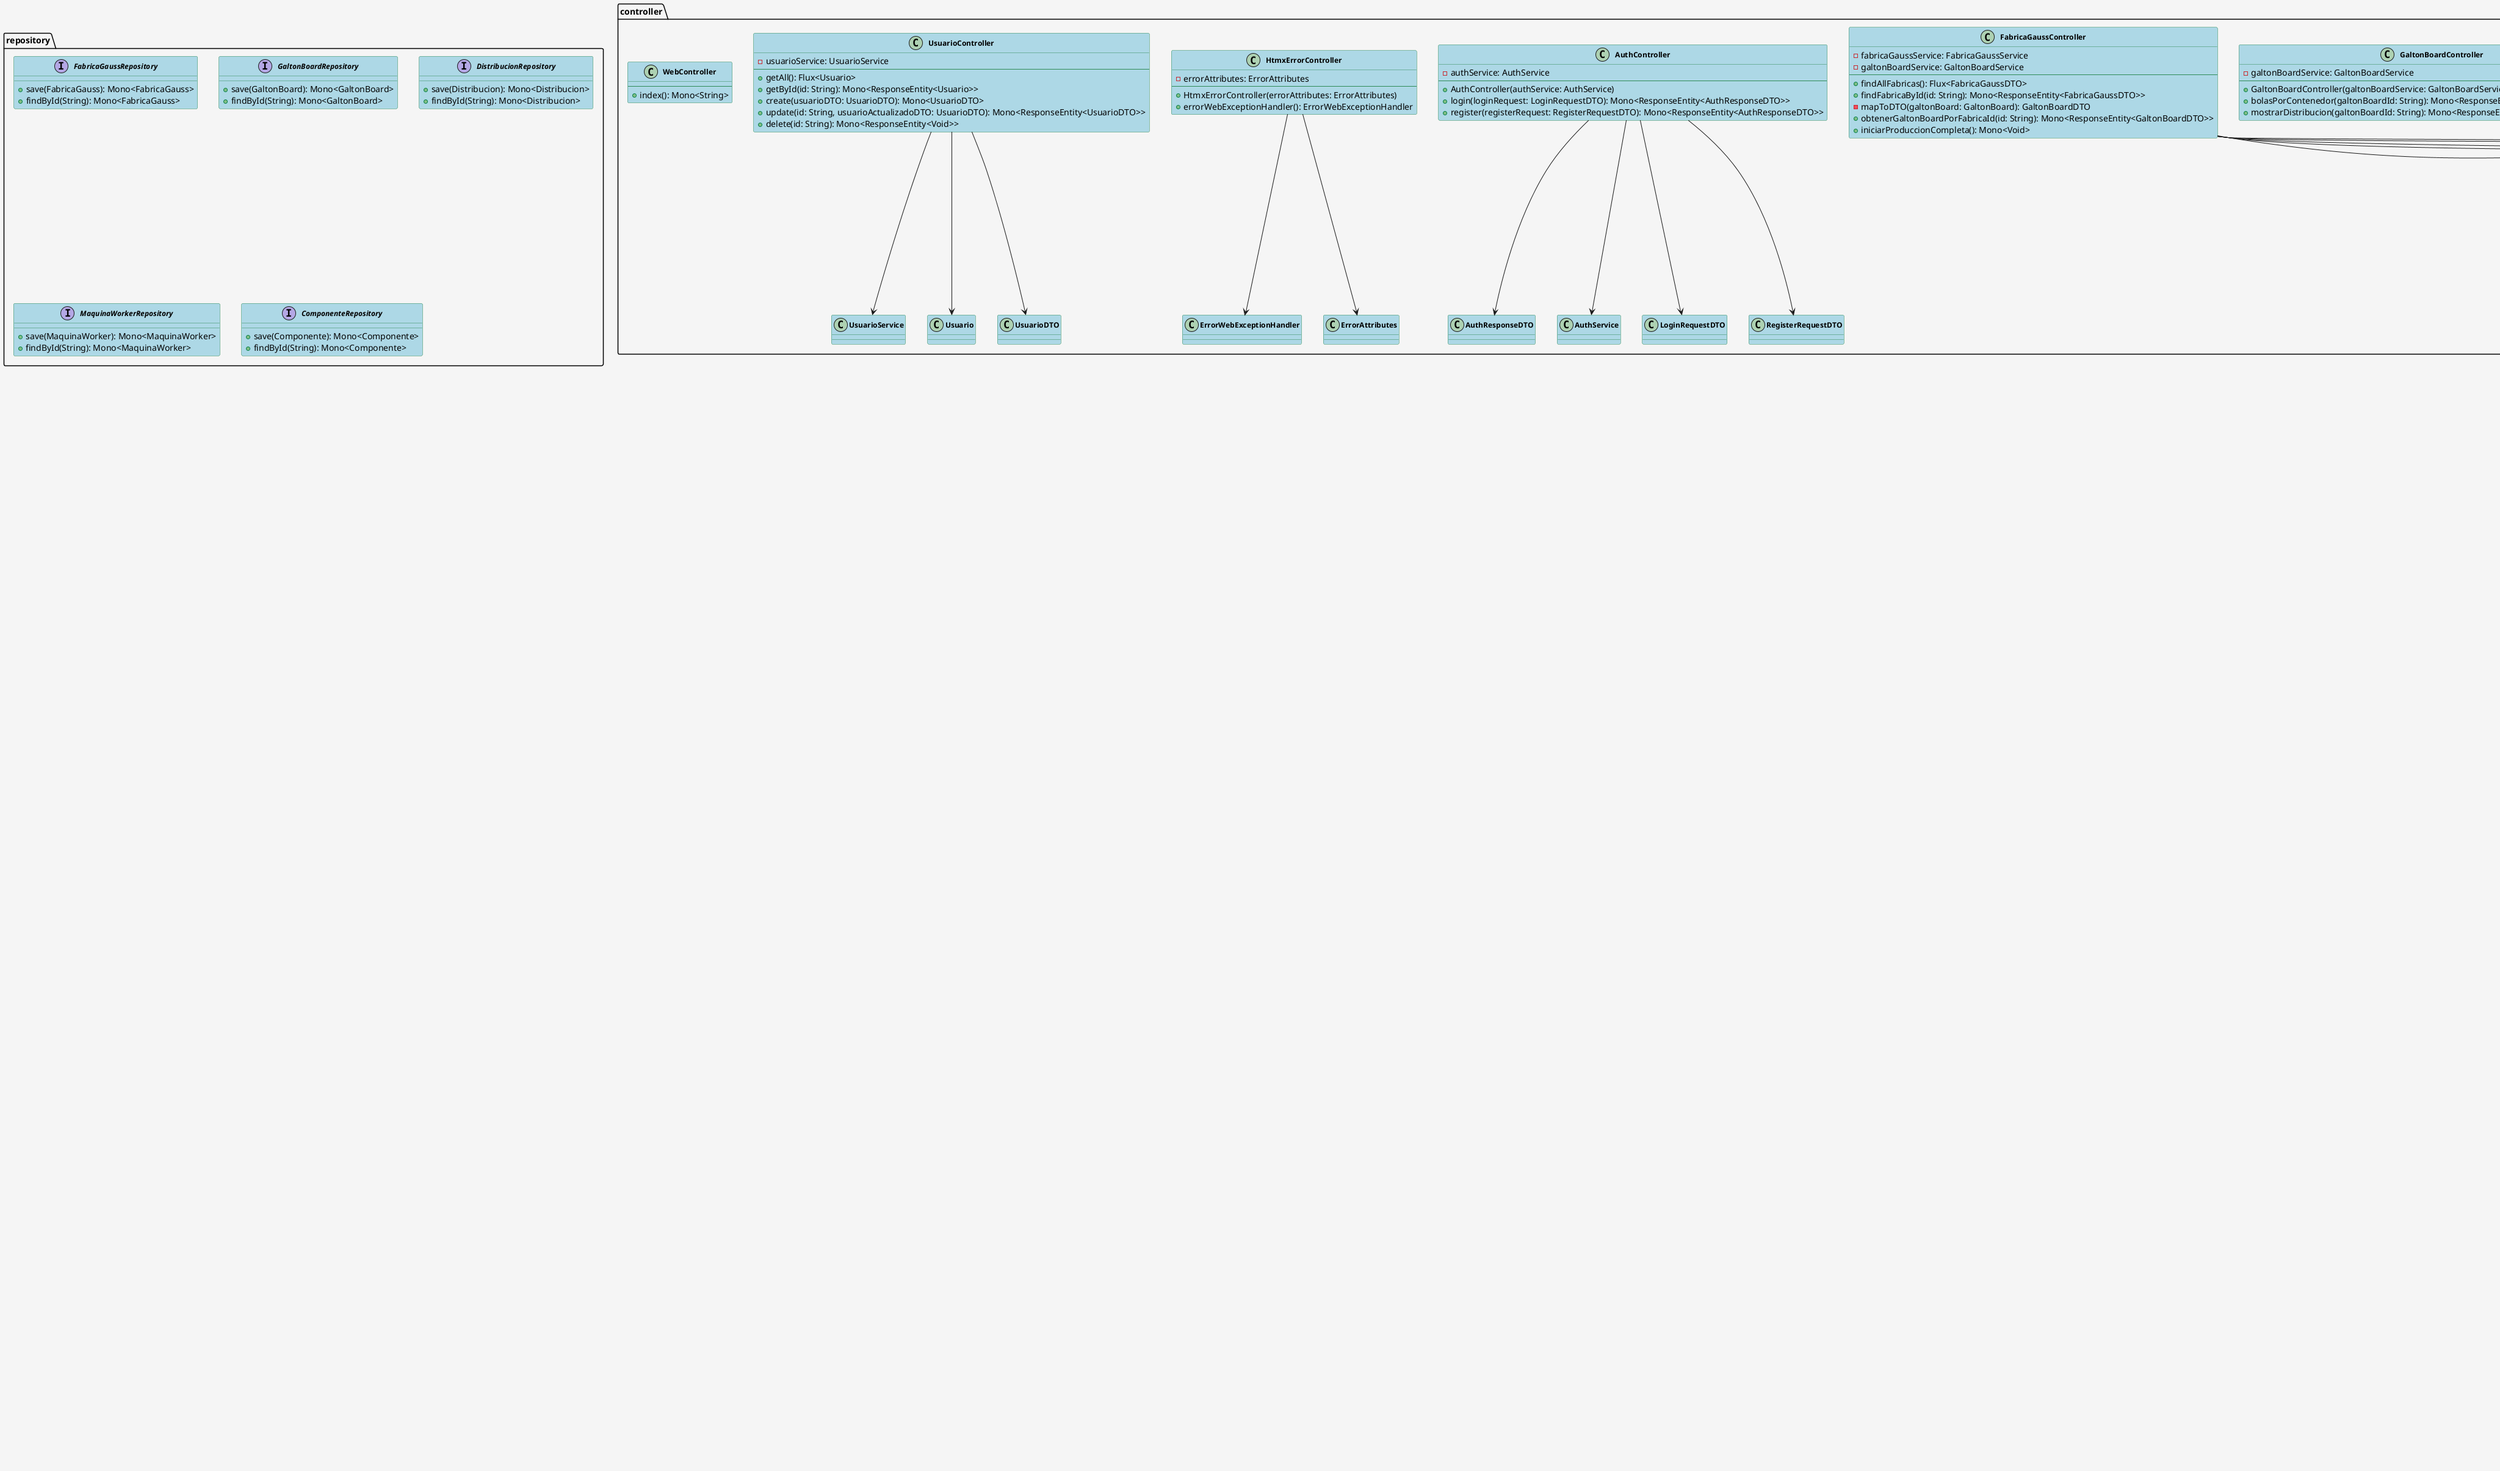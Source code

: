 @startuml
!define RECTANGLE class
skinparam backgroundColor #F5F5F5
skinparam shadowing false
skinparam class {
    BackgroundColor #ADD8E6
    BorderColor #2E8B57
    FontSize 12
    FontStyle bold
}
skinparam arrow {
    FontSize 11
}

' === PAQUETE DOMAIN ===
package domain {
    class FabricaGauss {
        + Integer id
        + String nombre
        + OffsetDateTime dateCreated
        + iniciarProduccion(): Mono<Void>
        + detenerSimulacion(): Mono<Void>
    }

    class GaltonBoard {
        + Integer id
        + int numBolas
        + int numContenedores
        + String estado
        + Distribucion distribucion
        + simularCaidaDeBolas(): Mono<Void>
    }

    class Distribucion {
        + Integer id
        + Map<String, Integer> datos
        + int numBolas
        + int numContenedores
        + agregarBola(int contenedorId): Mono<Void>
        + obtenerDistribucion(): Mono<Map<String, Integer>>
    }

    class GaltonBoardStatus {
        + Integer id
        + String estado
        + Map<String, Integer> distribucionActual
    }

    class Maquina {
        + Integer id
        + String tipo
        + int numeroComponentesRequeridos
        + List<Componente> componentes
        + Map<String, Integer> distribucion
        + String estado
        + GaltonBoard galtonBoard
        + ensamblarMaquina(): Mono<Void>
    }

    class MaquinaDistribucionNormal {
        + double media
        + double desviacionEstandar
        + int maximoValor
    }

    Maquina <|-- MaquinaDistribucionNormal

    class Componente {
        + Integer id
        + String tipo
        + double valorCalculado
        + registrarValor(double valor): Mono<Void>
    }

    class ComponenteWorker {
        + Integer id
        + Componente componente
        + MaquinaWorker maquinaWorker
        + GaltonBoard galtonBoard
        + boolean trabajoCompletado
        + run(): Mono<Void>
        + calcularValor(): Mono<Double>
    }

    class MaquinaWorker {
        + Integer id
        + List<ComponenteWorker> componenteWorkers
        + Maquina maquina
        + ExecutorService executor
        + run(): Mono<Void>
    }

    FabricaGauss "1" --> "1..*" GaltonBoard
    GaltonBoard "1" --> "1" Distribucion
    GaltonBoard "1" --> "1" GaltonBoardStatus
    FabricaGauss "1" --> "1..*" Maquina
    Maquina "1" --> "1..*" Componente
    Maquina "1" --> "1..*" MaquinaWorker
    MaquinaWorker "1" --> "1..*" ComponenteWorker
    Maquina "1" --> "1" GaltonBoard
}

' === PAQUETE SERVICE ===
package service {

    class FabricaGaussService {

      - MaquinaRepository maquinaRepository
      - ComponenteRepository componenteRepository
      - FabricaGaussRepository fabricaGaussRepository
      - MaquinaWorkerService maquinaWorkerService
      - RabbitMQService rabbitMQService
      - GaltonBoardService galtonBoardService

      + void iniciarAplicacion()
      + Mono<FabricaGaussDTO> createFabrica(FabricaGaussDTO fabricaGaussDTO)
      + Flux<FabricaGaussDTO> findAllFabricas()
      + Mono<FabricaGaussDTO> findFabricaById(String id)
      + Mono<Void> deleteFabricaById(String id)
      + Mono<FabricaGaussDTO> updateFabrica(String id, FabricaGaussDTO fabricaGaussDTO)
      + Mono<Void> iniciarProduccionCompleta()
      + Mono<Void> verificarEstadoSimulacion()
      + void iniciarListenerProgresoSimulacion()
      + void iniciarListenerAlertas()
      + Mono<Void> actualizarComponentesConDistribucion(String maquinaId, GaltonBoard galtonBoard)
      - Mono<GaltonBoard> obtenerOGenerarGaltonBoard(FabricaGauss fabrica, double media, double desviacionEstandar)
      - FabricaGaussDTO mapToDTO(FabricaGauss fabrica)
      - FabricaGauss mapToEntity(FabricaGaussDTO fabricaGaussDTO)
    }


    class GaltonBoardService {

      -WebClient webClient
      -GaltonBoardRepository galtonBoardRepository
      -RabbitMQService rabbitMQService
      -ExecutorService executorService
      -AtomicBoolean procesandoSimulacion
      -AtomicBoolean distribucionActualizando

      + GaltonBoardService(galtonBoardRepository: GaltonBoardRepository, rabbitMQService: RabbitMQService, webClientBuilder: WebClient.Builder)
      + simularCaidaDeBolas(galtonBoard: GaltonBoard, media: double, desviacionEstandar: double): Mono<Void>
      + obtenerGaltonBoardPorId(id: String): Mono<GaltonBoard>
      + esperarSimulacionCompletada(): Mono<Void>
      + guardarGaltonBoard(galtonBoard: GaltonBoard): Mono<GaltonBoard>
      + mostrarDistribucion(distribucion: Map<String, Integer>): Mono<Map<String, Integer>>
      + actualizarDistribucion(galtonBoard: GaltonBoard, nuevaDistribucion: Map<String, Integer>): Mono<Void>
      + esperarDistribucionActualizada(): Mono<Void>
      + obtenerGaltonBoardPorFabricaId(fabricaId: String): Mono<GaltonBoard>
      + crearGaltonBoardParaFabrica(fabrica: FabricaGauss, media: double, desviacionEstandar: double): Mono<GaltonBoard>
      - enviarNotificacionSimulacionCompleta(galtonBoardId: String, distribucion: Map<String, Integer>): Mono<Void>
      - mapToDTO(galtonBoard: GaltonBoard): GaltonBoardDTO
      - mapToEntity(galtonBoardDTO: GaltonBoardDTO): GaltonBoard
      }


    class MaquinaWorkerService {
        - componenteWorkerRepository: ComponenteWorkerRepository
        - maquinaWorkerRepository: MaquinaWorkerRepository
        - maquinaRepository: MaquinaRepository
        - galtonBoardRepository: GaltonBoardRepository
        - componenteWorkerService: ComponenteWorkerService
        - galtonBoardService: GaltonBoardService
        - fabricaGaussService: FabricaGaussService

        + iniciarTrabajo(maquinasIds: List<String>, galtonBoard: GaltonBoard): Mono<Void>
        + obtenerOCrearMaquinaWorker(maquina: Maquina, galtonBoard: GaltonBoard): Mono<MaquinaWorker>
        + ensamblarMaquina(maquinaWorker: MaquinaWorker): Mono<Void>
        + obtenerComponenteWorkers(componenteWorkerIds: List<String>): Mono<List<ComponenteWorker>>
    }


    class ComponenteWorkerService {
        - componenteRepository: ComponenteRepository
        - rabbitMQService: RabbitMQService
        - galtonBoardService: GaltonBoardService
        - executorService: ExecutorService

        + procesarComponente(componenteWorker: ComponenteWorker, galtonBoard: GaltonBoard): Mono<ComponenteWorker>
        + calcularValor(componenteWorker: ComponenteWorker, galtonBoard: GaltonBoard): Mono<Double>
        + registrarValor(componente: Componente, valor: double): Mono<Void>
        - enviarNotificacionDeCompletado(): Mono<Void>
    }


    class RabbitMQService {
        - rabbitTemplate: RabbitTemplate
        - messageListenerContainer: MessageListenerContainer
        - executorService: ExecutorService
        - messageSink: Sinks.Many<String>

        + enviarMensaje(queue: String, mensaje: String): Mono<Void>
        + recibirMensaje(queue: String): Mono<String>
        + iniciarListener(queueName: String, callback: Consumer<String>): void
        + obtenerMensajesRecibidos(): Flux<String>
        - shutdown(): void
    }


    FabricaGaussService --> FabricaGaussRepository : "Accede a la base de datos para gestionar FabricaGauss"
    FabricaGaussService --> MaquinaRepository : "Gestiona datos de las máquinas asociadas"
    FabricaGaussService --> ComponenteRepository : "Administra componentes de la fábrica"
    FabricaGaussService --> MaquinaWorkerService : "Asigna y coordina trabajo de las máquinas"
    FabricaGaussService --> RabbitMQService : "Envía eventos de la fábrica a RabbitMQ"
    FabricaGaussService --> GaltonBoardService : "Llama a métodos para simular tableros de Galton"
    FabricaGaussService --> FabricaGaussDTO : "Convierte FabricaGauss a DTO"
    FabricaGaussService --> FabricaGauss : "Manipula entidades FabricaGauss"
    FabricaGaussService --> GaltonBoard : "Asocia tableros de Galton a la fábrica"

    GaltonBoardService --> GaltonBoardRepository : "Accede a la base de datos para gestionar tableros"
    GaltonBoardService --> RabbitMQService : "Notifica eventos de simulación a RabbitMQ"
    GaltonBoardService --> GaltonBoard : "Gestiona lógica y estado de tableros"
    GaltonBoardService --> GaltonBoardDTO : "Convierte GaltonBoard a DTO"
    GaltonBoardService --> Distribucion : "Manipula distribuciones de bolas"
    GaltonBoardService --> FabricaGauss : "Asocia tableros con fábricas"
    GaltonBoardService --> WebClient : "Llama a otros servicios para datos de tableros"

    MaquinaWorkerService --> ComponenteWorkerRepository
    MaquinaWorkerService --> MaquinaWorkerRepository
    MaquinaWorkerService --> MaquinaRepository
    MaquinaWorkerService --> GaltonBoardRepository
    MaquinaWorkerService --> ComponenteWorkerService
    MaquinaWorkerService --> GaltonBoardService
    MaquinaWorkerService --> FabricaGaussService
    MaquinaWorkerService ..> Maquina
    MaquinaWorkerService ..> MaquinaWorker
    MaquinaWorkerService ..> ComponenteWorker
    MaquinaWorkerService ..> GaltonBoard

    ComponenteWorkerService --> ComponenteRepository
    ComponenteWorkerService --> RabbitMQService
    ComponenteWorkerService --> GaltonBoardService
    ComponenteWorkerService ..> ComponenteWorker
    ComponenteWorkerService ..> GaltonBoard
    ComponenteWorkerService ..> Componente

    RabbitMQService --> RabbitTemplate
    RabbitMQService --> MessageListenerContainer
    RabbitMQService --> Sinks
    RabbitMQService ..> Flux
    RabbitMQService ..> Mono
}

' === PAQUETE AOP ===
package aop {
    class ErrorHandlingAspect {
        + aroundAllMethods(): void
    }

    class SynchronizationAspect {
        + ensureConsistency(): void
    }

    class PerformanceMonitoringAspect {
        + monitorPerformance(): void
    }

    ErrorHandlingAspect --> service.FabricaGaussService : "Manejo de errores en producción"
    ErrorHandlingAspect --> service.GaltonBoardService : "Manejo de errores en simulación"
    ErrorHandlingAspect --> service.MaquinaWorkerService : "Manejo de errores en ensamblaje"
    SynchronizationAspect --> service.FabricaGaussService : "Sincronización de producción"
    SynchronizationAspect --> service.GaltonBoardService : "Sincronización de simulación"
    SynchronizationAspect --> service.MaquinaWorkerService : "Sincronización de ensamblaje"
    PerformanceMonitoringAspect --> service.FabricaGaussService : "Monitoreo de rendimiento en producción"
}

' === PAQUETE CONTROLLER ===
package controller {

    class AuthController {
        - authService: AuthService
        --
        + AuthController(authService: AuthService)
        + login(loginRequest: LoginRequestDTO): Mono<ResponseEntity<AuthResponseDTO>>
        + register(registerRequest: RegisterRequestDTO): Mono<ResponseEntity<AuthResponseDTO>>
    }


    class FabricaGaussController {
            - fabricaGaussService: FabricaGaussService
            - galtonBoardService: GaltonBoardService
            --
            + findAllFabricas(): Flux<FabricaGaussDTO>
            + findFabricaById(id: String): Mono<ResponseEntity<FabricaGaussDTO>>
            - mapToDTO(galtonBoard: GaltonBoard): GaltonBoardDTO
            + obtenerGaltonBoardPorFabricaId(id: String): Mono<ResponseEntity<GaltonBoardDTO>>
            + iniciarProduccionCompleta(): Mono<Void>
        }


    class GaltonBoardController {
        - galtonBoardService: GaltonBoardService
        --
        + GaltonBoardController(galtonBoardService: GaltonBoardService)
        + bolasPorContenedor(galtonBoardId: String): Mono<ResponseEntity<Map<String, Integer>>>
        + mostrarDistribucion(galtonBoardId: String): Mono<ResponseEntity<Map<String, Integer>>>
    }

    class HtmxErrorController {
            - errorAttributes: ErrorAttributes
            --
            + HtmxErrorController(errorAttributes: ErrorAttributes)
            + errorWebExceptionHandler(): ErrorWebExceptionHandler
        }


    class RabbitMQMessageController {
        - rabbitMQService: RabbitMQService
        --
        + RabbitMQMessageController(rabbitMQService: RabbitMQService)
        + getReceivedMessages(): Flux<String>
    }

    class UsuarioController {
        - usuarioService: UsuarioService
        --
        + getAll(): Flux<Usuario>
        + getById(id: String): Mono<ResponseEntity<Usuario>>
        + create(usuarioDTO: UsuarioDTO): Mono<UsuarioDTO>
        + update(id: String, usuarioActualizadoDTO: UsuarioDTO): Mono<ResponseEntity<UsuarioDTO>>
        + delete(id: String): Mono<ResponseEntity<Void>>
    }


    class WebController {
        --
        + index(): Mono<String>
    }


    AuthController --> AuthService
    AuthController --> LoginRequestDTO
    AuthController --> RegisterRequestDTO
    AuthController --> AuthResponseDTO

    FabricaGaussController --> FabricaGaussService
    FabricaGaussController --> GaltonBoardService
    FabricaGaussController --> FabricaGaussDTO
    FabricaGaussController --> GaltonBoardDTO
    FabricaGaussController --> GaltonBoard

    GaltonBoardController --> GaltonBoardService
    GaltonBoardService --> GaltonBoard
    GaltonBoard --> Distribucion

    HtmxErrorController --> ErrorAttributes
    HtmxErrorController --> ErrorWebExceptionHandler

    RabbitMQMessageController --> RabbitMQService

    UsuarioController --> UsuarioService
    UsuarioController --> Usuario
    UsuarioController --> UsuarioDTO


}

' === PAQUETE REPOSITORY ===
package repository {
    interface FabricaGaussRepository {
        + save(FabricaGauss): Mono<FabricaGauss>
        + findById(String): Mono<FabricaGauss>
    }

    interface GaltonBoardRepository {
        + save(GaltonBoard): Mono<GaltonBoard>
        + findById(String): Mono<GaltonBoard>
    }

    interface DistribucionRepository {
        + save(Distribucion): Mono<Distribucion>
        + findById(String): Mono<Distribucion>
    }

    interface MaquinaWorkerRepository {
        + save(MaquinaWorker): Mono<MaquinaWorker>
        + findById(String): Mono<MaquinaWorker>
    }

    interface ComponenteRepository {
        + save(Componente): Mono<Componente>
        + findById(String): Mono<Componente>
    }
}

' === PAQUETE DTO ===
package dto {
    class FabricaGaussDTO {
        - Integer id
        - String nombre
        - OffsetDateTime dateCreated
    }

    class GaltonBoardDTO {
        - Integer id
        - int numBolas
        - int numContenedores
        - String estado
        - Map<String, Integer> distribucion
    }

    class MaquinaDTO {
        - Integer id
        - String tipo
        - String estado
        - Map<String, Integer> distribucion
    }

    class DistribucionDTO {
        - Map<String, Integer> contenedores
    }
}

dto.FabricaGaussDTO <.. domain.FabricaGauss
dto.GaltonBoardDTO <.. domain.GaltonBoard
dto.MaquinaDTO <.. domain.Maquina
dto.DistribucionDTO <.. domain.Distribucion
@enduml

